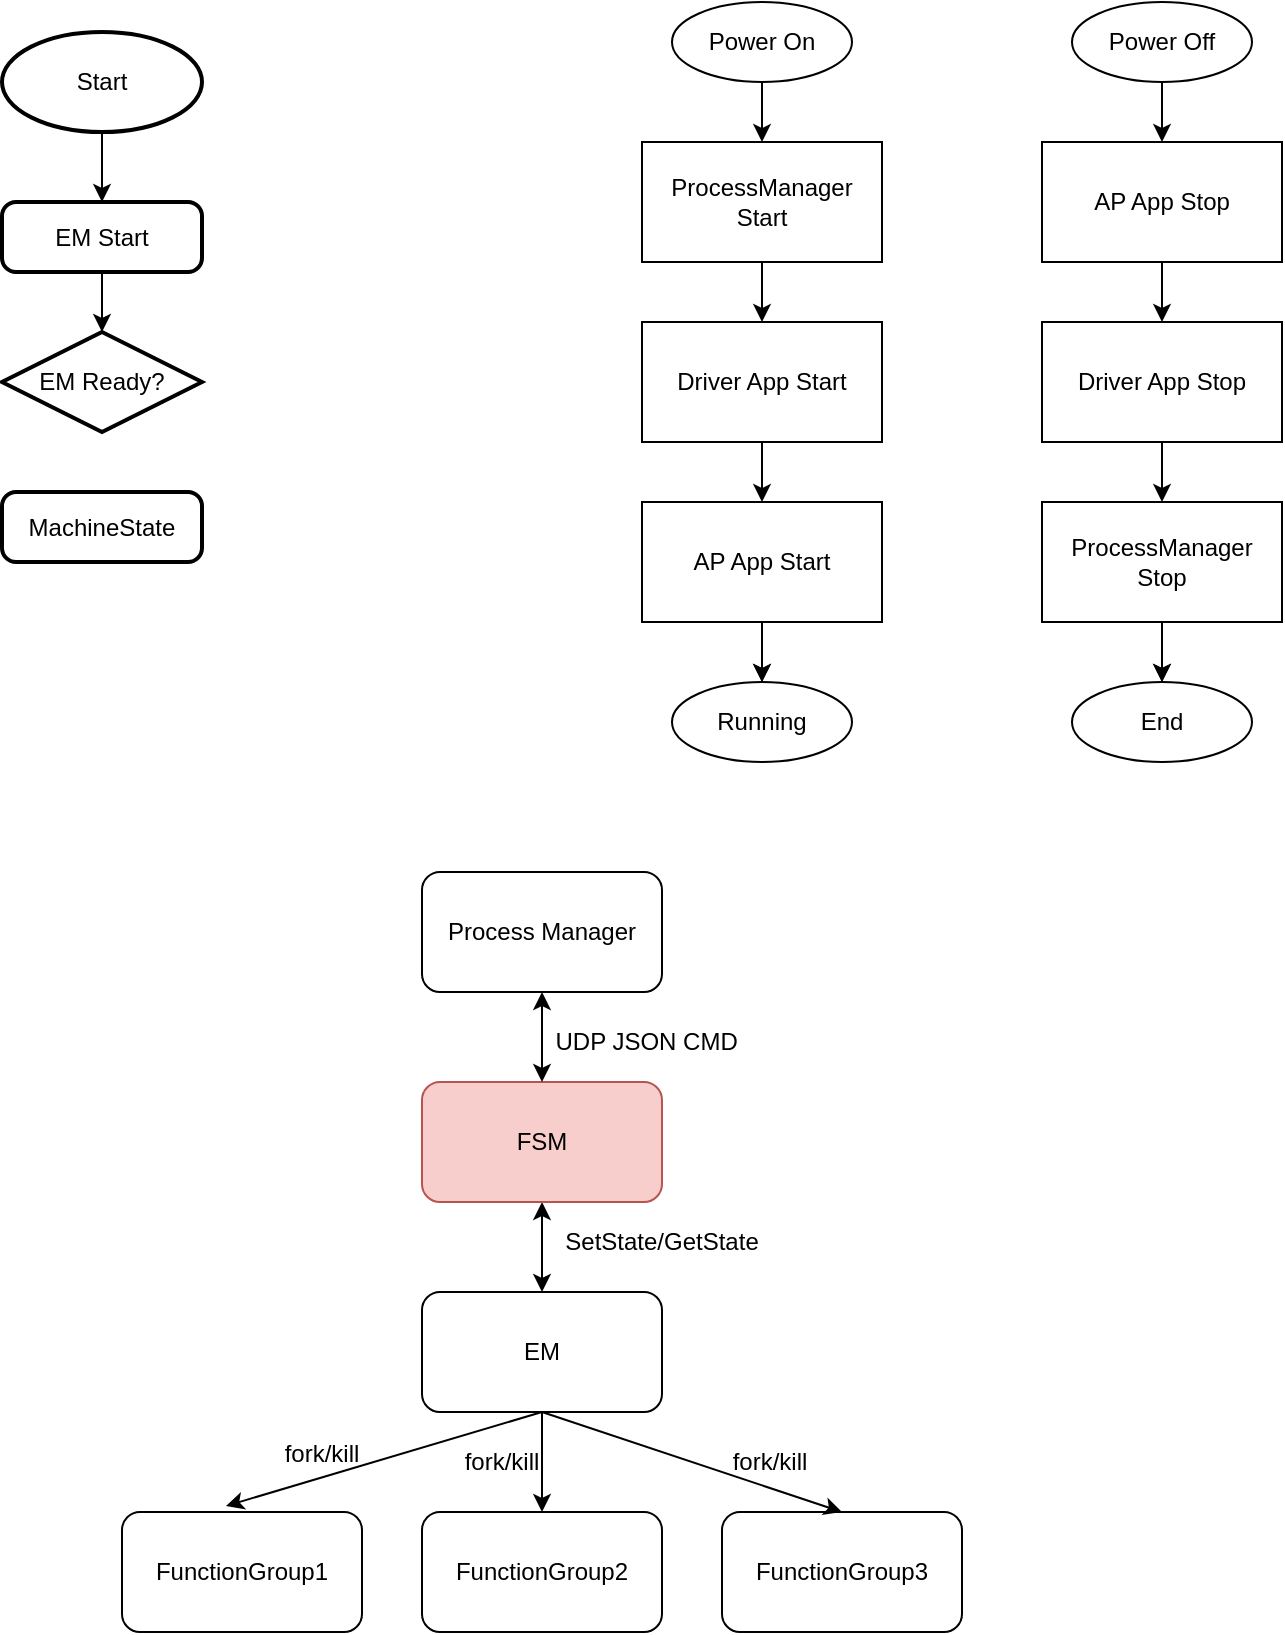 <mxfile version="17.4.6" type="github" pages="3">
  <diagram id="C5RBs43oDa-KdzZeNtuy" name="EM">
    <mxGraphModel dx="1166" dy="794" grid="1" gridSize="10" guides="1" tooltips="1" connect="1" arrows="1" fold="1" page="1" pageScale="1" pageWidth="827" pageHeight="1169" math="0" shadow="0">
      <root>
        <mxCell id="WIyWlLk6GJQsqaUBKTNV-0" />
        <mxCell id="WIyWlLk6GJQsqaUBKTNV-1" parent="WIyWlLk6GJQsqaUBKTNV-0" />
        <mxCell id="A__8rpoOTPyaU1sWIA0t-6" style="edgeStyle=orthogonalEdgeStyle;rounded=0;orthogonalLoop=1;jettySize=auto;html=1;entryX=0.5;entryY=0;entryDx=0;entryDy=0;" parent="WIyWlLk6GJQsqaUBKTNV-1" source="A__8rpoOTPyaU1sWIA0t-7" target="A__8rpoOTPyaU1sWIA0t-9" edge="1">
          <mxGeometry relative="1" as="geometry" />
        </mxCell>
        <mxCell id="A__8rpoOTPyaU1sWIA0t-7" value="Start" style="strokeWidth=2;html=1;shape=mxgraph.flowchart.start_1;whiteSpace=wrap;" parent="WIyWlLk6GJQsqaUBKTNV-1" vertex="1">
          <mxGeometry x="30" y="60" width="100" height="50" as="geometry" />
        </mxCell>
        <mxCell id="A__8rpoOTPyaU1sWIA0t-8" style="edgeStyle=orthogonalEdgeStyle;rounded=0;orthogonalLoop=1;jettySize=auto;html=1;entryX=0.5;entryY=0;entryDx=0;entryDy=0;entryPerimeter=0;" parent="WIyWlLk6GJQsqaUBKTNV-1" source="A__8rpoOTPyaU1sWIA0t-9" target="A__8rpoOTPyaU1sWIA0t-10" edge="1">
          <mxGeometry relative="1" as="geometry" />
        </mxCell>
        <mxCell id="A__8rpoOTPyaU1sWIA0t-9" value="EM Start" style="rounded=1;whiteSpace=wrap;html=1;absoluteArcSize=1;arcSize=14;strokeWidth=2;" parent="WIyWlLk6GJQsqaUBKTNV-1" vertex="1">
          <mxGeometry x="30" y="145" width="100" height="35" as="geometry" />
        </mxCell>
        <mxCell id="A__8rpoOTPyaU1sWIA0t-10" value="EM Ready?" style="strokeWidth=2;html=1;shape=mxgraph.flowchart.decision;whiteSpace=wrap;" parent="WIyWlLk6GJQsqaUBKTNV-1" vertex="1">
          <mxGeometry x="30" y="210" width="100" height="50" as="geometry" />
        </mxCell>
        <mxCell id="A__8rpoOTPyaU1sWIA0t-11" value="MachineState" style="rounded=1;whiteSpace=wrap;html=1;absoluteArcSize=1;arcSize=14;strokeWidth=2;" parent="WIyWlLk6GJQsqaUBKTNV-1" vertex="1">
          <mxGeometry x="30" y="290" width="100" height="35" as="geometry" />
        </mxCell>
        <mxCell id="IVotyUjNvPKSesF3M68r-6" value="" style="edgeStyle=orthogonalEdgeStyle;rounded=0;orthogonalLoop=1;jettySize=auto;html=1;" edge="1" parent="WIyWlLk6GJQsqaUBKTNV-1" source="IVotyUjNvPKSesF3M68r-0" target="IVotyUjNvPKSesF3M68r-2">
          <mxGeometry relative="1" as="geometry" />
        </mxCell>
        <mxCell id="IVotyUjNvPKSesF3M68r-0" value="Power On" style="ellipse;whiteSpace=wrap;html=1;" vertex="1" parent="WIyWlLk6GJQsqaUBKTNV-1">
          <mxGeometry x="365" y="45" width="90" height="40" as="geometry" />
        </mxCell>
        <mxCell id="IVotyUjNvPKSesF3M68r-7" value="" style="edgeStyle=orthogonalEdgeStyle;rounded=0;orthogonalLoop=1;jettySize=auto;html=1;" edge="1" parent="WIyWlLk6GJQsqaUBKTNV-1" source="IVotyUjNvPKSesF3M68r-2" target="IVotyUjNvPKSesF3M68r-3">
          <mxGeometry relative="1" as="geometry" />
        </mxCell>
        <mxCell id="IVotyUjNvPKSesF3M68r-2" value="ProcessManager Start" style="rounded=0;whiteSpace=wrap;html=1;" vertex="1" parent="WIyWlLk6GJQsqaUBKTNV-1">
          <mxGeometry x="350" y="115" width="120" height="60" as="geometry" />
        </mxCell>
        <mxCell id="IVotyUjNvPKSesF3M68r-8" value="" style="edgeStyle=orthogonalEdgeStyle;rounded=0;orthogonalLoop=1;jettySize=auto;html=1;" edge="1" parent="WIyWlLk6GJQsqaUBKTNV-1" source="IVotyUjNvPKSesF3M68r-3" target="IVotyUjNvPKSesF3M68r-4">
          <mxGeometry relative="1" as="geometry" />
        </mxCell>
        <mxCell id="IVotyUjNvPKSesF3M68r-3" value="Driver App Start" style="rounded=0;whiteSpace=wrap;html=1;" vertex="1" parent="WIyWlLk6GJQsqaUBKTNV-1">
          <mxGeometry x="350" y="205" width="120" height="60" as="geometry" />
        </mxCell>
        <mxCell id="IVotyUjNvPKSesF3M68r-12" value="" style="edgeStyle=orthogonalEdgeStyle;rounded=0;orthogonalLoop=1;jettySize=auto;html=1;" edge="1" parent="WIyWlLk6GJQsqaUBKTNV-1" source="IVotyUjNvPKSesF3M68r-4" target="IVotyUjNvPKSesF3M68r-11">
          <mxGeometry relative="1" as="geometry" />
        </mxCell>
        <mxCell id="IVotyUjNvPKSesF3M68r-13" value="" style="edgeStyle=orthogonalEdgeStyle;rounded=0;orthogonalLoop=1;jettySize=auto;html=1;" edge="1" parent="WIyWlLk6GJQsqaUBKTNV-1" source="IVotyUjNvPKSesF3M68r-4" target="IVotyUjNvPKSesF3M68r-11">
          <mxGeometry relative="1" as="geometry" />
        </mxCell>
        <mxCell id="IVotyUjNvPKSesF3M68r-4" value="AP App Start" style="rounded=0;whiteSpace=wrap;html=1;" vertex="1" parent="WIyWlLk6GJQsqaUBKTNV-1">
          <mxGeometry x="350" y="295" width="120" height="60" as="geometry" />
        </mxCell>
        <mxCell id="IVotyUjNvPKSesF3M68r-11" value="Running" style="ellipse;whiteSpace=wrap;html=1;" vertex="1" parent="WIyWlLk6GJQsqaUBKTNV-1">
          <mxGeometry x="365" y="385" width="90" height="40" as="geometry" />
        </mxCell>
        <mxCell id="IVotyUjNvPKSesF3M68r-16" value="" style="edgeStyle=orthogonalEdgeStyle;rounded=0;orthogonalLoop=1;jettySize=auto;html=1;" edge="1" parent="WIyWlLk6GJQsqaUBKTNV-1" source="IVotyUjNvPKSesF3M68r-17" target="IVotyUjNvPKSesF3M68r-19">
          <mxGeometry relative="1" as="geometry" />
        </mxCell>
        <mxCell id="IVotyUjNvPKSesF3M68r-17" value="Power Off" style="ellipse;whiteSpace=wrap;html=1;" vertex="1" parent="WIyWlLk6GJQsqaUBKTNV-1">
          <mxGeometry x="565" y="45" width="90" height="40" as="geometry" />
        </mxCell>
        <mxCell id="IVotyUjNvPKSesF3M68r-18" value="" style="edgeStyle=orthogonalEdgeStyle;rounded=0;orthogonalLoop=1;jettySize=auto;html=1;" edge="1" parent="WIyWlLk6GJQsqaUBKTNV-1" source="IVotyUjNvPKSesF3M68r-19" target="IVotyUjNvPKSesF3M68r-21">
          <mxGeometry relative="1" as="geometry" />
        </mxCell>
        <mxCell id="IVotyUjNvPKSesF3M68r-19" value="AP App Stop" style="rounded=0;whiteSpace=wrap;html=1;" vertex="1" parent="WIyWlLk6GJQsqaUBKTNV-1">
          <mxGeometry x="550" y="115" width="120" height="60" as="geometry" />
        </mxCell>
        <mxCell id="IVotyUjNvPKSesF3M68r-20" value="" style="edgeStyle=orthogonalEdgeStyle;rounded=0;orthogonalLoop=1;jettySize=auto;html=1;" edge="1" parent="WIyWlLk6GJQsqaUBKTNV-1" source="IVotyUjNvPKSesF3M68r-21" target="IVotyUjNvPKSesF3M68r-24">
          <mxGeometry relative="1" as="geometry" />
        </mxCell>
        <mxCell id="IVotyUjNvPKSesF3M68r-21" value="Driver App Stop" style="rounded=0;whiteSpace=wrap;html=1;" vertex="1" parent="WIyWlLk6GJQsqaUBKTNV-1">
          <mxGeometry x="550" y="205" width="120" height="60" as="geometry" />
        </mxCell>
        <mxCell id="IVotyUjNvPKSesF3M68r-22" value="" style="edgeStyle=orthogonalEdgeStyle;rounded=0;orthogonalLoop=1;jettySize=auto;html=1;" edge="1" parent="WIyWlLk6GJQsqaUBKTNV-1" source="IVotyUjNvPKSesF3M68r-24" target="IVotyUjNvPKSesF3M68r-25">
          <mxGeometry relative="1" as="geometry" />
        </mxCell>
        <mxCell id="IVotyUjNvPKSesF3M68r-23" value="" style="edgeStyle=orthogonalEdgeStyle;rounded=0;orthogonalLoop=1;jettySize=auto;html=1;" edge="1" parent="WIyWlLk6GJQsqaUBKTNV-1" source="IVotyUjNvPKSesF3M68r-24" target="IVotyUjNvPKSesF3M68r-25">
          <mxGeometry relative="1" as="geometry" />
        </mxCell>
        <mxCell id="IVotyUjNvPKSesF3M68r-24" value="ProcessManager Stop" style="rounded=0;whiteSpace=wrap;html=1;" vertex="1" parent="WIyWlLk6GJQsqaUBKTNV-1">
          <mxGeometry x="550" y="295" width="120" height="60" as="geometry" />
        </mxCell>
        <mxCell id="IVotyUjNvPKSesF3M68r-25" value="End" style="ellipse;whiteSpace=wrap;html=1;" vertex="1" parent="WIyWlLk6GJQsqaUBKTNV-1">
          <mxGeometry x="565" y="385" width="90" height="40" as="geometry" />
        </mxCell>
        <mxCell id="IVotyUjNvPKSesF3M68r-33" value="" style="edgeStyle=orthogonalEdgeStyle;rounded=0;orthogonalLoop=1;jettySize=auto;html=1;startArrow=classic;startFill=1;" edge="1" parent="WIyWlLk6GJQsqaUBKTNV-1" source="IVotyUjNvPKSesF3M68r-26" target="IVotyUjNvPKSesF3M68r-29">
          <mxGeometry relative="1" as="geometry" />
        </mxCell>
        <mxCell id="IVotyUjNvPKSesF3M68r-26" value="FSM" style="rounded=1;whiteSpace=wrap;html=1;fillColor=#f8cecc;strokeColor=#b85450;" vertex="1" parent="WIyWlLk6GJQsqaUBKTNV-1">
          <mxGeometry x="240" y="585" width="120" height="60" as="geometry" />
        </mxCell>
        <mxCell id="IVotyUjNvPKSesF3M68r-27" value="FunctionGroup1" style="rounded=1;whiteSpace=wrap;html=1;" vertex="1" parent="WIyWlLk6GJQsqaUBKTNV-1">
          <mxGeometry x="90" y="800" width="120" height="60" as="geometry" />
        </mxCell>
        <mxCell id="IVotyUjNvPKSesF3M68r-32" value="" style="edgeStyle=orthogonalEdgeStyle;rounded=0;orthogonalLoop=1;jettySize=auto;html=1;startArrow=classic;startFill=1;" edge="1" parent="WIyWlLk6GJQsqaUBKTNV-1" source="IVotyUjNvPKSesF3M68r-28" target="IVotyUjNvPKSesF3M68r-26">
          <mxGeometry relative="1" as="geometry" />
        </mxCell>
        <mxCell id="IVotyUjNvPKSesF3M68r-28" value="Process Manager" style="rounded=1;whiteSpace=wrap;html=1;" vertex="1" parent="WIyWlLk6GJQsqaUBKTNV-1">
          <mxGeometry x="240" y="480" width="120" height="60" as="geometry" />
        </mxCell>
        <mxCell id="IVotyUjNvPKSesF3M68r-34" value="" style="edgeStyle=orthogonalEdgeStyle;rounded=0;orthogonalLoop=1;jettySize=auto;html=1;" edge="1" parent="WIyWlLk6GJQsqaUBKTNV-1" source="IVotyUjNvPKSesF3M68r-29" target="IVotyUjNvPKSesF3M68r-30">
          <mxGeometry relative="1" as="geometry" />
        </mxCell>
        <mxCell id="IVotyUjNvPKSesF3M68r-29" value="EM" style="rounded=1;whiteSpace=wrap;html=1;" vertex="1" parent="WIyWlLk6GJQsqaUBKTNV-1">
          <mxGeometry x="240" y="690" width="120" height="60" as="geometry" />
        </mxCell>
        <mxCell id="IVotyUjNvPKSesF3M68r-30" value="FunctionGroup2" style="rounded=1;whiteSpace=wrap;html=1;" vertex="1" parent="WIyWlLk6GJQsqaUBKTNV-1">
          <mxGeometry x="240" y="800" width="120" height="60" as="geometry" />
        </mxCell>
        <mxCell id="IVotyUjNvPKSesF3M68r-31" value="FunctionGroup3" style="rounded=1;whiteSpace=wrap;html=1;" vertex="1" parent="WIyWlLk6GJQsqaUBKTNV-1">
          <mxGeometry x="390" y="800" width="120" height="60" as="geometry" />
        </mxCell>
        <mxCell id="IVotyUjNvPKSesF3M68r-35" value="" style="endArrow=classic;html=1;rounded=0;exitX=0.5;exitY=1;exitDx=0;exitDy=0;entryX=0.5;entryY=0;entryDx=0;entryDy=0;" edge="1" parent="WIyWlLk6GJQsqaUBKTNV-1" source="IVotyUjNvPKSesF3M68r-29" target="IVotyUjNvPKSesF3M68r-31">
          <mxGeometry width="50" height="50" relative="1" as="geometry">
            <mxPoint x="390" y="820" as="sourcePoint" />
            <mxPoint x="440" y="770" as="targetPoint" />
          </mxGeometry>
        </mxCell>
        <mxCell id="IVotyUjNvPKSesF3M68r-36" value="" style="endArrow=classic;html=1;rounded=0;exitX=0.5;exitY=1;exitDx=0;exitDy=0;entryX=0.433;entryY=-0.05;entryDx=0;entryDy=0;entryPerimeter=0;" edge="1" parent="WIyWlLk6GJQsqaUBKTNV-1" source="IVotyUjNvPKSesF3M68r-29" target="IVotyUjNvPKSesF3M68r-27">
          <mxGeometry width="50" height="50" relative="1" as="geometry">
            <mxPoint x="390" y="820" as="sourcePoint" />
            <mxPoint x="440" y="770" as="targetPoint" />
          </mxGeometry>
        </mxCell>
        <mxCell id="IVotyUjNvPKSesF3M68r-38" value="SetState/GetState" style="text;html=1;strokeColor=none;fillColor=none;align=center;verticalAlign=middle;whiteSpace=wrap;rounded=0;" vertex="1" parent="WIyWlLk6GJQsqaUBKTNV-1">
          <mxGeometry x="330" y="650" width="60" height="30" as="geometry" />
        </mxCell>
        <mxCell id="IVotyUjNvPKSesF3M68r-39" value="UDP JSON CMD&amp;nbsp;" style="text;html=1;strokeColor=none;fillColor=none;align=center;verticalAlign=middle;whiteSpace=wrap;rounded=0;" vertex="1" parent="WIyWlLk6GJQsqaUBKTNV-1">
          <mxGeometry x="299" y="550" width="110" height="30" as="geometry" />
        </mxCell>
        <mxCell id="IVotyUjNvPKSesF3M68r-40" value="fork/kill" style="text;html=1;strokeColor=none;fillColor=none;align=center;verticalAlign=middle;whiteSpace=wrap;rounded=0;" vertex="1" parent="WIyWlLk6GJQsqaUBKTNV-1">
          <mxGeometry x="384" y="760" width="60" height="30" as="geometry" />
        </mxCell>
        <mxCell id="IVotyUjNvPKSesF3M68r-41" value="fork/kill" style="text;html=1;strokeColor=none;fillColor=none;align=center;verticalAlign=middle;whiteSpace=wrap;rounded=0;" vertex="1" parent="WIyWlLk6GJQsqaUBKTNV-1">
          <mxGeometry x="160" y="756" width="60" height="30" as="geometry" />
        </mxCell>
        <mxCell id="IVotyUjNvPKSesF3M68r-42" value="fork/kill" style="text;html=1;strokeColor=none;fillColor=none;align=center;verticalAlign=middle;whiteSpace=wrap;rounded=0;" vertex="1" parent="WIyWlLk6GJQsqaUBKTNV-1">
          <mxGeometry x="250" y="760" width="60" height="30" as="geometry" />
        </mxCell>
      </root>
    </mxGraphModel>
  </diagram>
  <diagram id="d0zWDj6BicbdPUeeqikr" name="Page-2">
    <mxGraphModel dx="1422" dy="794" grid="1" gridSize="10" guides="1" tooltips="1" connect="1" arrows="1" fold="1" page="1" pageScale="1" pageWidth="827" pageHeight="1169" math="0" shadow="0">
      <root>
        <mxCell id="nzSEOdF4jOf0fmbuoUVZ-0" />
        <mxCell id="nzSEOdF4jOf0fmbuoUVZ-1" parent="nzSEOdF4jOf0fmbuoUVZ-0" />
        <mxCell id="QW3zOGScD2DFvniueVcg-14" value="Test Device" style="rounded=1;whiteSpace=wrap;html=1;dashed=1;verticalAlign=bottom;" parent="nzSEOdF4jOf0fmbuoUVZ-1" vertex="1">
          <mxGeometry x="230" y="1003" width="360" height="110" as="geometry" />
        </mxCell>
        <mxCell id="nzSEOdF4jOf0fmbuoUVZ-6" value="" style="rounded=0;whiteSpace=wrap;html=1;dashed=1;" parent="nzSEOdF4jOf0fmbuoUVZ-1" vertex="1">
          <mxGeometry x="259" y="260" width="310" height="200" as="geometry" />
        </mxCell>
        <mxCell id="nzSEOdF4jOf0fmbuoUVZ-2" value="Dlt-viewer" style="rounded=1;whiteSpace=wrap;html=1;fillColor=#dae8fc;strokeColor=#6c8ebf;" parent="nzSEOdF4jOf0fmbuoUVZ-1" vertex="1">
          <mxGeometry x="350" y="380" width="120" height="60" as="geometry" />
        </mxCell>
        <mxCell id="nzSEOdF4jOf0fmbuoUVZ-4" value="Addon&lt;br&gt;系统信息" style="rounded=1;whiteSpace=wrap;html=1;fillColor=#f5f5f5;fontColor=#333333;strokeColor=#666666;" parent="nzSEOdF4jOf0fmbuoUVZ-1" vertex="1">
          <mxGeometry x="294" y="290" width="120" height="60" as="geometry" />
        </mxCell>
        <mxCell id="nzSEOdF4jOf0fmbuoUVZ-5" value="Daemon" style="rounded=1;whiteSpace=wrap;html=1;fillColor=#d5e8d4;strokeColor=#82b366;" parent="nzSEOdF4jOf0fmbuoUVZ-1" vertex="1">
          <mxGeometry x="354" y="490" width="120" height="60" as="geometry" />
        </mxCell>
        <mxCell id="nzSEOdF4jOf0fmbuoUVZ-7" value="" style="endArrow=classic;startArrow=classic;html=1;rounded=0;exitX=0.5;exitY=0;exitDx=0;exitDy=0;" parent="nzSEOdF4jOf0fmbuoUVZ-1" source="nzSEOdF4jOf0fmbuoUVZ-5" edge="1">
          <mxGeometry width="50" height="50" relative="1" as="geometry">
            <mxPoint x="364" y="490" as="sourcePoint" />
            <mxPoint x="414" y="440" as="targetPoint" />
          </mxGeometry>
        </mxCell>
        <mxCell id="nzSEOdF4jOf0fmbuoUVZ-8" value="" style="endArrow=classic;html=1;rounded=0;entryX=0.5;entryY=1;entryDx=0;entryDy=0;" parent="nzSEOdF4jOf0fmbuoUVZ-1" target="nzSEOdF4jOf0fmbuoUVZ-4" edge="1">
          <mxGeometry width="50" height="50" relative="1" as="geometry">
            <mxPoint x="414" y="380" as="sourcePoint" />
            <mxPoint x="464" y="330" as="targetPoint" />
          </mxGeometry>
        </mxCell>
        <mxCell id="nzSEOdF4jOf0fmbuoUVZ-9" value="Addon&lt;br&gt;数据可视化" style="rounded=1;whiteSpace=wrap;html=1;fillColor=#f5f5f5;fontColor=#333333;strokeColor=#666666;" parent="nzSEOdF4jOf0fmbuoUVZ-1" vertex="1">
          <mxGeometry x="430" y="290" width="120" height="60" as="geometry" />
        </mxCell>
        <mxCell id="nzSEOdF4jOf0fmbuoUVZ-11" value="" style="endArrow=classic;html=1;rounded=0;entryX=0.5;entryY=1;entryDx=0;entryDy=0;" parent="nzSEOdF4jOf0fmbuoUVZ-1" target="nzSEOdF4jOf0fmbuoUVZ-9" edge="1">
          <mxGeometry width="50" height="50" relative="1" as="geometry">
            <mxPoint x="414" y="380" as="sourcePoint" />
            <mxPoint x="464" y="330" as="targetPoint" />
          </mxGeometry>
        </mxCell>
        <mxCell id="QW3zOGScD2DFvniueVcg-13" value="ECU" style="rounded=1;whiteSpace=wrap;html=1;dashed=1;verticalAlign=top;align=center;" parent="nzSEOdF4jOf0fmbuoUVZ-1" vertex="1">
          <mxGeometry x="172.5" y="750" width="475" height="230" as="geometry" />
        </mxCell>
        <mxCell id="QW3zOGScD2DFvniueVcg-1" value="Dlt-viewer" style="rounded=1;whiteSpace=wrap;html=1;fillColor=#dae8fc;strokeColor=#6c8ebf;" parent="nzSEOdF4jOf0fmbuoUVZ-1" vertex="1">
          <mxGeometry x="350" y="1023" width="120" height="60" as="geometry" />
        </mxCell>
        <mxCell id="QW3zOGScD2DFvniueVcg-3" value="Daemon" style="rounded=1;whiteSpace=wrap;html=1;fillColor=#d5e8d4;strokeColor=#82b366;" parent="nzSEOdF4jOf0fmbuoUVZ-1" vertex="1">
          <mxGeometry x="350" y="900" width="120" height="60" as="geometry" />
        </mxCell>
        <mxCell id="QW3zOGScD2DFvniueVcg-8" value="" style="endArrow=classic;startArrow=classic;html=1;rounded=0;entryX=0.5;entryY=0;entryDx=0;entryDy=0;exitX=0.5;exitY=1;exitDx=0;exitDy=0;" parent="nzSEOdF4jOf0fmbuoUVZ-1" source="QW3zOGScD2DFvniueVcg-3" target="QW3zOGScD2DFvniueVcg-1" edge="1">
          <mxGeometry width="50" height="50" relative="1" as="geometry">
            <mxPoint x="390" y="950" as="sourcePoint" />
            <mxPoint x="440" y="900" as="targetPoint" />
          </mxGeometry>
        </mxCell>
        <mxCell id="QW3zOGScD2DFvniueVcg-9" value="Camera" style="rounded=1;whiteSpace=wrap;html=1;" parent="nzSEOdF4jOf0fmbuoUVZ-1" vertex="1">
          <mxGeometry x="200" y="780" width="120" height="60" as="geometry" />
        </mxCell>
        <mxCell id="QW3zOGScD2DFvniueVcg-10" value="&lt;span lang=&quot;EN-US&quot; style=&quot;font-size: 10pt ; font-family: &amp;#34;times new roman&amp;#34; , serif&quot;&gt;SDC&lt;/span&gt;" style="rounded=1;whiteSpace=wrap;html=1;" parent="nzSEOdF4jOf0fmbuoUVZ-1" vertex="1">
          <mxGeometry x="350" y="780" width="120" height="60" as="geometry" />
        </mxCell>
        <mxCell id="QW3zOGScD2DFvniueVcg-11" value="" style="endArrow=classic;html=1;rounded=0;exitX=0.5;exitY=1;exitDx=0;exitDy=0;entryX=0.5;entryY=0;entryDx=0;entryDy=0;" parent="nzSEOdF4jOf0fmbuoUVZ-1" source="QW3zOGScD2DFvniueVcg-9" target="QW3zOGScD2DFvniueVcg-3" edge="1">
          <mxGeometry width="50" height="50" relative="1" as="geometry">
            <mxPoint x="390" y="950" as="sourcePoint" />
            <mxPoint x="440" y="900" as="targetPoint" />
          </mxGeometry>
        </mxCell>
        <mxCell id="QW3zOGScD2DFvniueVcg-12" value="" style="endArrow=classic;html=1;rounded=0;exitX=0.5;exitY=1;exitDx=0;exitDy=0;entryX=0.5;entryY=0;entryDx=0;entryDy=0;" parent="nzSEOdF4jOf0fmbuoUVZ-1" source="QW3zOGScD2DFvniueVcg-10" target="QW3zOGScD2DFvniueVcg-3" edge="1">
          <mxGeometry width="50" height="50" relative="1" as="geometry">
            <mxPoint x="390" y="950" as="sourcePoint" />
            <mxPoint x="440" y="900" as="targetPoint" />
          </mxGeometry>
        </mxCell>
        <mxCell id="QW3zOGScD2DFvniueVcg-15" value="logLibrary" style="rounded=0;whiteSpace=wrap;html=1;dashed=1;" parent="nzSEOdF4jOf0fmbuoUVZ-1" vertex="1">
          <mxGeometry x="210" y="820" width="100" height="20" as="geometry" />
        </mxCell>
        <mxCell id="QW3zOGScD2DFvniueVcg-16" value="logLibrary" style="rounded=0;whiteSpace=wrap;html=1;dashed=1;" parent="nzSEOdF4jOf0fmbuoUVZ-1" vertex="1">
          <mxGeometry x="360" y="820" width="100" height="20" as="geometry" />
        </mxCell>
        <mxCell id="QW3zOGScD2DFvniueVcg-17" value="App***" style="rounded=1;whiteSpace=wrap;html=1;" parent="nzSEOdF4jOf0fmbuoUVZ-1" vertex="1">
          <mxGeometry x="500" y="780" width="120" height="60" as="geometry" />
        </mxCell>
        <mxCell id="QW3zOGScD2DFvniueVcg-18" value="logLibrary" style="rounded=0;whiteSpace=wrap;html=1;dashed=1;" parent="nzSEOdF4jOf0fmbuoUVZ-1" vertex="1">
          <mxGeometry x="510" y="820" width="100" height="20" as="geometry" />
        </mxCell>
        <mxCell id="QW3zOGScD2DFvniueVcg-19" value="" style="endArrow=classic;html=1;rounded=0;exitX=0.5;exitY=1;exitDx=0;exitDy=0;entryX=0.5;entryY=0;entryDx=0;entryDy=0;" parent="nzSEOdF4jOf0fmbuoUVZ-1" source="QW3zOGScD2DFvniueVcg-18" target="QW3zOGScD2DFvniueVcg-3" edge="1">
          <mxGeometry width="50" height="50" relative="1" as="geometry">
            <mxPoint x="390" y="940" as="sourcePoint" />
            <mxPoint x="440" y="890" as="targetPoint" />
          </mxGeometry>
        </mxCell>
        <mxCell id="QW3zOGScD2DFvniueVcg-20" value="log file" style="shape=cylinder3;whiteSpace=wrap;html=1;boundedLbl=1;backgroundOutline=1;size=15;dashed=1;" parent="nzSEOdF4jOf0fmbuoUVZ-1" vertex="1">
          <mxGeometry x="520" y="890" width="60" height="80" as="geometry" />
        </mxCell>
        <mxCell id="QW3zOGScD2DFvniueVcg-21" value="" style="endArrow=classic;html=1;rounded=0;entryX=0;entryY=0.5;entryDx=0;entryDy=0;entryPerimeter=0;exitX=1;exitY=0.5;exitDx=0;exitDy=0;" parent="nzSEOdF4jOf0fmbuoUVZ-1" source="QW3zOGScD2DFvniueVcg-3" target="QW3zOGScD2DFvniueVcg-20" edge="1">
          <mxGeometry width="50" height="50" relative="1" as="geometry">
            <mxPoint x="390" y="940" as="sourcePoint" />
            <mxPoint x="440" y="890" as="targetPoint" />
          </mxGeometry>
        </mxCell>
      </root>
    </mxGraphModel>
  </diagram>
  <diagram id="tbxR8FMmWwpxrkz1u1lE" name="test_process">
    <mxGraphModel dx="981" dy="548" grid="1" gridSize="10" guides="1" tooltips="1" connect="1" arrows="1" fold="1" page="1" pageScale="1" pageWidth="827" pageHeight="1169" math="0" shadow="0">
      <root>
        <mxCell id="0" />
        <mxCell id="1" parent="0" />
        <mxCell id="OSh4MwEhtIZiRY0IIgI5-3" value="" style="edgeStyle=orthogonalEdgeStyle;rounded=0;orthogonalLoop=1;jettySize=auto;html=1;" edge="1" parent="1" source="OSh4MwEhtIZiRY0IIgI5-1" target="OSh4MwEhtIZiRY0IIgI5-2">
          <mxGeometry relative="1" as="geometry" />
        </mxCell>
        <mxCell id="OSh4MwEhtIZiRY0IIgI5-1" value="Start" style="ellipse;whiteSpace=wrap;html=1;" vertex="1" parent="1">
          <mxGeometry x="305" y="290" width="90" height="50" as="geometry" />
        </mxCell>
        <mxCell id="OSh4MwEhtIZiRY0IIgI5-5" value="" style="edgeStyle=orthogonalEdgeStyle;rounded=0;orthogonalLoop=1;jettySize=auto;html=1;" edge="1" parent="1" source="OSh4MwEhtIZiRY0IIgI5-2" target="OSh4MwEhtIZiRY0IIgI5-4">
          <mxGeometry relative="1" as="geometry" />
        </mxCell>
        <mxCell id="OSh4MwEhtIZiRY0IIgI5-2" value="设计测试用例" style="rounded=0;whiteSpace=wrap;html=1;" vertex="1" parent="1">
          <mxGeometry x="290" y="363" width="120" height="60" as="geometry" />
        </mxCell>
        <mxCell id="OSh4MwEhtIZiRY0IIgI5-51" value="" style="edgeStyle=orthogonalEdgeStyle;rounded=0;orthogonalLoop=1;jettySize=auto;html=1;exitX=0.549;exitY=0.986;exitDx=0;exitDy=0;exitPerimeter=0;entryX=1;entryY=0.5;entryDx=0;entryDy=0;" edge="1" parent="1" source="OSh4MwEhtIZiRY0IIgI5-4" target="OSh4MwEhtIZiRY0IIgI5-8">
          <mxGeometry relative="1" as="geometry" />
        </mxCell>
        <mxCell id="OSh4MwEhtIZiRY0IIgI5-4" value="生成测试框架" style="whiteSpace=wrap;html=1;rounded=0;" vertex="1" parent="1">
          <mxGeometry x="490" y="363" width="120" height="60" as="geometry" />
        </mxCell>
        <mxCell id="OSh4MwEhtIZiRY0IIgI5-23" value="" style="edgeStyle=orthogonalEdgeStyle;rounded=0;orthogonalLoop=1;jettySize=auto;html=1;" edge="1" parent="1" source="OSh4MwEhtIZiRY0IIgI5-8" target="OSh4MwEhtIZiRY0IIgI5-21">
          <mxGeometry relative="1" as="geometry" />
        </mxCell>
        <mxCell id="OSh4MwEhtIZiRY0IIgI5-8" value="实现测试代码" style="whiteSpace=wrap;html=1;rounded=0;" vertex="1" parent="1">
          <mxGeometry x="290" y="440" width="120" height="60" as="geometry" />
        </mxCell>
        <mxCell id="OSh4MwEhtIZiRY0IIgI5-60" style="edgeStyle=orthogonalEdgeStyle;rounded=0;orthogonalLoop=1;jettySize=auto;html=1;entryX=0.5;entryY=0;entryDx=0;entryDy=0;" edge="1" parent="1" source="OSh4MwEhtIZiRY0IIgI5-10" target="OSh4MwEhtIZiRY0IIgI5-13">
          <mxGeometry relative="1" as="geometry" />
        </mxCell>
        <mxCell id="OSh4MwEhtIZiRY0IIgI5-10" value="执行测试用例" style="whiteSpace=wrap;html=1;rounded=0;" vertex="1" parent="1">
          <mxGeometry x="490" y="771.5" width="120" height="60" as="geometry" />
        </mxCell>
        <mxCell id="OSh4MwEhtIZiRY0IIgI5-16" value="" style="edgeStyle=orthogonalEdgeStyle;rounded=0;orthogonalLoop=1;jettySize=auto;html=1;exitX=0;exitY=0.5;exitDx=0;exitDy=0;" edge="1" parent="1" source="OSh4MwEhtIZiRY0IIgI5-13" target="OSh4MwEhtIZiRY0IIgI5-15">
          <mxGeometry relative="1" as="geometry">
            <Array as="points">
              <mxPoint x="450" y="880" />
              <mxPoint x="450" y="640" />
            </Array>
          </mxGeometry>
        </mxCell>
        <mxCell id="OSh4MwEhtIZiRY0IIgI5-13" value="生成测试报告" style="whiteSpace=wrap;html=1;rounded=0;" vertex="1" parent="1">
          <mxGeometry x="490" y="850" width="120" height="60" as="geometry" />
        </mxCell>
        <mxCell id="OSh4MwEhtIZiRY0IIgI5-18" value="" style="edgeStyle=orthogonalEdgeStyle;rounded=0;orthogonalLoop=1;jettySize=auto;html=1;" edge="1" parent="1" source="OSh4MwEhtIZiRY0IIgI5-15" target="OSh4MwEhtIZiRY0IIgI5-17">
          <mxGeometry relative="1" as="geometry" />
        </mxCell>
        <mxCell id="OSh4MwEhtIZiRY0IIgI5-15" value="检查测试结果" style="whiteSpace=wrap;html=1;rounded=0;" vertex="1" parent="1">
          <mxGeometry x="290" y="607.25" width="120" height="63" as="geometry" />
        </mxCell>
        <mxCell id="OSh4MwEhtIZiRY0IIgI5-26" value="Yes" style="edgeStyle=orthogonalEdgeStyle;rounded=0;orthogonalLoop=1;jettySize=auto;html=1;" edge="1" parent="1" source="OSh4MwEhtIZiRY0IIgI5-17" target="OSh4MwEhtIZiRY0IIgI5-25">
          <mxGeometry relative="1" as="geometry" />
        </mxCell>
        <mxCell id="OSh4MwEhtIZiRY0IIgI5-56" value="NO" style="edgeStyle=orthogonalEdgeStyle;rounded=0;orthogonalLoop=1;jettySize=auto;html=1;" edge="1" parent="1" source="OSh4MwEhtIZiRY0IIgI5-17" target="OSh4MwEhtIZiRY0IIgI5-27">
          <mxGeometry relative="1" as="geometry" />
        </mxCell>
        <mxCell id="OSh4MwEhtIZiRY0IIgI5-17" value="测试通过" style="rhombus;whiteSpace=wrap;html=1;rounded=0;" vertex="1" parent="1">
          <mxGeometry x="310" y="700" width="80" height="41" as="geometry" />
        </mxCell>
        <mxCell id="OSh4MwEhtIZiRY0IIgI5-20" value="" style="endArrow=none;dashed=1;html=1;strokeWidth=1;rounded=0;dashPattern=1 2;" edge="1" parent="1">
          <mxGeometry width="50" height="50" relative="1" as="geometry">
            <mxPoint x="450" y="930" as="sourcePoint" />
            <mxPoint x="450" y="280" as="targetPoint" />
          </mxGeometry>
        </mxCell>
        <mxCell id="OSh4MwEhtIZiRY0IIgI5-47" style="edgeStyle=orthogonalEdgeStyle;rounded=0;orthogonalLoop=1;jettySize=auto;html=1;entryX=0;entryY=0.5;entryDx=0;entryDy=0;" edge="1" parent="1" source="OSh4MwEhtIZiRY0IIgI5-21" target="OSh4MwEhtIZiRY0IIgI5-22">
          <mxGeometry relative="1" as="geometry" />
        </mxCell>
        <mxCell id="OSh4MwEhtIZiRY0IIgI5-21" value="上传本地仓库" style="whiteSpace=wrap;html=1;rounded=0;" vertex="1" parent="1">
          <mxGeometry x="290" y="525" width="120" height="60" as="geometry" />
        </mxCell>
        <mxCell id="OSh4MwEhtIZiRY0IIgI5-67" value="" style="edgeStyle=orthogonalEdgeStyle;rounded=0;orthogonalLoop=1;jettySize=auto;html=1;strokeWidth=1;" edge="1" parent="1" source="OSh4MwEhtIZiRY0IIgI5-22" target="OSh4MwEhtIZiRY0IIgI5-64">
          <mxGeometry relative="1" as="geometry" />
        </mxCell>
        <mxCell id="OSh4MwEhtIZiRY0IIgI5-22" value="编译工程代码" style="whiteSpace=wrap;html=1;rounded=0;" vertex="1" parent="1">
          <mxGeometry x="490" y="525" width="120" height="60" as="geometry" />
        </mxCell>
        <mxCell id="OSh4MwEhtIZiRY0IIgI5-34" value="" style="edgeStyle=orthogonalEdgeStyle;rounded=0;orthogonalLoop=1;jettySize=auto;html=1;" edge="1" parent="1" source="OSh4MwEhtIZiRY0IIgI5-25">
          <mxGeometry relative="1" as="geometry">
            <mxPoint x="350" y="860" as="targetPoint" />
          </mxGeometry>
        </mxCell>
        <mxCell id="OSh4MwEhtIZiRY0IIgI5-25" value="归档测试报告" style="whiteSpace=wrap;html=1;rounded=0;" vertex="1" parent="1">
          <mxGeometry x="290" y="771" width="120" height="60" as="geometry" />
        </mxCell>
        <mxCell id="OSh4MwEhtIZiRY0IIgI5-55" style="edgeStyle=orthogonalEdgeStyle;rounded=0;orthogonalLoop=1;jettySize=auto;html=1;entryX=0;entryY=0.5;entryDx=0;entryDy=0;exitX=0.5;exitY=0;exitDx=0;exitDy=0;" edge="1" parent="1" source="OSh4MwEhtIZiRY0IIgI5-27" target="OSh4MwEhtIZiRY0IIgI5-21">
          <mxGeometry relative="1" as="geometry" />
        </mxCell>
        <mxCell id="OSh4MwEhtIZiRY0IIgI5-27" value="修复问题" style="whiteSpace=wrap;html=1;rounded=0;" vertex="1" parent="1">
          <mxGeometry x="130" y="608.25" width="120" height="60" as="geometry" />
        </mxCell>
        <mxCell id="OSh4MwEhtIZiRY0IIgI5-35" value="" style="shape=actor;whiteSpace=wrap;html=1;" vertex="1" parent="1">
          <mxGeometry x="390" y="403" width="20" height="20" as="geometry" />
        </mxCell>
        <mxCell id="OSh4MwEhtIZiRY0IIgI5-36" value="" style="shape=actor;whiteSpace=wrap;html=1;" vertex="1" parent="1">
          <mxGeometry x="390" y="480" width="20" height="20" as="geometry" />
        </mxCell>
        <mxCell id="OSh4MwEhtIZiRY0IIgI5-37" value="" style="shape=actor;whiteSpace=wrap;html=1;" vertex="1" parent="1">
          <mxGeometry x="390" y="565" width="20" height="20" as="geometry" />
        </mxCell>
        <mxCell id="OSh4MwEhtIZiRY0IIgI5-39" value="" style="shape=actor;whiteSpace=wrap;html=1;" vertex="1" parent="1">
          <mxGeometry x="390" y="650" width="20" height="20" as="geometry" />
        </mxCell>
        <mxCell id="OSh4MwEhtIZiRY0IIgI5-40" value="" style="shape=actor;whiteSpace=wrap;html=1;" vertex="1" parent="1">
          <mxGeometry x="390" y="811" width="20" height="20" as="geometry" />
        </mxCell>
        <mxCell id="OSh4MwEhtIZiRY0IIgI5-59" style="edgeStyle=orthogonalEdgeStyle;rounded=0;orthogonalLoop=1;jettySize=auto;html=1;entryX=0.5;entryY=0;entryDx=0;entryDy=0;" edge="1" parent="1" source="OSh4MwEhtIZiRY0IIgI5-49" target="OSh4MwEhtIZiRY0IIgI5-10">
          <mxGeometry relative="1" as="geometry" />
        </mxCell>
        <mxCell id="OSh4MwEhtIZiRY0IIgI5-49" value="部署程序" style="whiteSpace=wrap;html=1;rounded=0;" vertex="1" parent="1">
          <mxGeometry x="490" y="690" width="120" height="63" as="geometry" />
        </mxCell>
        <mxCell id="OSh4MwEhtIZiRY0IIgI5-62" value="" style="shape=actor;whiteSpace=wrap;html=1;" vertex="1" parent="1">
          <mxGeometry x="230" y="648.5" width="20" height="20" as="geometry" />
        </mxCell>
        <mxCell id="OSh4MwEhtIZiRY0IIgI5-63" value="End" style="ellipse;whiteSpace=wrap;html=1;" vertex="1" parent="1">
          <mxGeometry x="305" y="861" width="90" height="50" as="geometry" />
        </mxCell>
        <mxCell id="OSh4MwEhtIZiRY0IIgI5-65" value="" style="edgeStyle=orthogonalEdgeStyle;rounded=0;orthogonalLoop=1;jettySize=auto;html=1;strokeWidth=1;" edge="1" parent="1" source="OSh4MwEhtIZiRY0IIgI5-64" target="OSh4MwEhtIZiRY0IIgI5-49">
          <mxGeometry relative="1" as="geometry" />
        </mxCell>
        <mxCell id="OSh4MwEhtIZiRY0IIgI5-64" value="代码静态检查" style="whiteSpace=wrap;html=1;rounded=0;" vertex="1" parent="1">
          <mxGeometry x="490" y="608" width="120" height="63" as="geometry" />
        </mxCell>
        <mxCell id="OSh4MwEhtIZiRY0IIgI5-66" value="" style="verticalLabelPosition=bottom;verticalAlign=top;html=1;shape=mxgraph.basic.x" vertex="1" parent="1">
          <mxGeometry x="589" y="651" width="20" height="20" as="geometry" />
        </mxCell>
        <mxCell id="OSh4MwEhtIZiRY0IIgI5-68" value="" style="shape=curlyBracket;whiteSpace=wrap;html=1;rounded=1;flipH=1;" vertex="1" parent="1">
          <mxGeometry x="630" y="525" width="20" height="385" as="geometry" />
        </mxCell>
        <mxCell id="OSh4MwEhtIZiRY0IIgI5-71" style="edgeStyle=orthogonalEdgeStyle;rounded=0;orthogonalLoop=1;jettySize=auto;html=1;strokeWidth=1;" edge="1" parent="1" source="OSh4MwEhtIZiRY0IIgI5-69">
          <mxGeometry relative="1" as="geometry">
            <mxPoint x="190" y="670" as="targetPoint" />
            <Array as="points">
              <mxPoint x="720" y="940" />
              <mxPoint x="190" y="940" />
            </Array>
          </mxGeometry>
        </mxCell>
        <mxCell id="OSh4MwEhtIZiRY0IIgI5-69" value="产生问题" style="rounded=0;whiteSpace=wrap;html=1;" vertex="1" parent="1">
          <mxGeometry x="660" y="687.5" width="120" height="60" as="geometry" />
        </mxCell>
      </root>
    </mxGraphModel>
  </diagram>
</mxfile>
